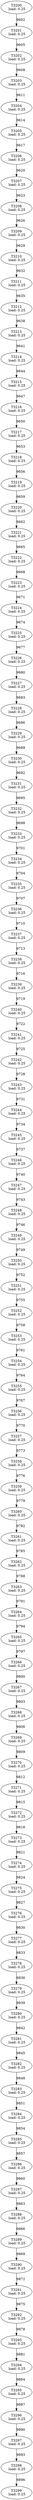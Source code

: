 digraph taskgraph {
	T3200 [label= "T3200\n load: 0.25"];
	T3201 [label= "T3201\n load: 0.25"];
	T3200 -> T3201[label=9602];
	T3202 [label= "T3202\n load: 0.25"];
	T3201 -> T3202[label=9605];
	T3203 [label= "T3203\n load: 0.25"];
	T3202 -> T3203[label=9608];
	T3204 [label= "T3204\n load: 0.25"];
	T3203 -> T3204[label=9611];
	T3205 [label= "T3205\n load: 0.25"];
	T3204 -> T3205[label=9614];
	T3206 [label= "T3206\n load: 0.25"];
	T3205 -> T3206[label=9617];
	T3207 [label= "T3207\n load: 0.25"];
	T3206 -> T3207[label=9620];
	T3208 [label= "T3208\n load: 0.25"];
	T3207 -> T3208[label=9623];
	T3209 [label= "T3209\n load: 0.25"];
	T3208 -> T3209[label=9626];
	T3210 [label= "T3210\n load: 0.25"];
	T3209 -> T3210[label=9629];
	T3211 [label= "T3211\n load: 0.25"];
	T3210 -> T3211[label=9632];
	T3212 [label= "T3212\n load: 0.25"];
	T3211 -> T3212[label=9635];
	T3213 [label= "T3213\n load: 0.25"];
	T3212 -> T3213[label=9638];
	T3214 [label= "T3214\n load: 0.25"];
	T3213 -> T3214[label=9641];
	T3215 [label= "T3215\n load: 0.25"];
	T3214 -> T3215[label=9644];
	T3216 [label= "T3216\n load: 0.25"];
	T3215 -> T3216[label=9647];
	T3217 [label= "T3217\n load: 0.25"];
	T3216 -> T3217[label=9650];
	T3218 [label= "T3218\n load: 0.25"];
	T3217 -> T3218[label=9653];
	T3219 [label= "T3219\n load: 0.25"];
	T3218 -> T3219[label=9656];
	T3220 [label= "T3220\n load: 0.25"];
	T3219 -> T3220[label=9659];
	T3221 [label= "T3221\n load: 0.25"];
	T3220 -> T3221[label=9662];
	T3222 [label= "T3222\n load: 0.25"];
	T3221 -> T3222[label=9665];
	T3223 [label= "T3223\n load: 0.25"];
	T3222 -> T3223[label=9668];
	T3224 [label= "T3224\n load: 0.25"];
	T3223 -> T3224[label=9671];
	T3225 [label= "T3225\n load: 0.25"];
	T3224 -> T3225[label=9674];
	T3226 [label= "T3226\n load: 0.25"];
	T3225 -> T3226[label=9677];
	T3227 [label= "T3227\n load: 0.25"];
	T3226 -> T3227[label=9680];
	T3228 [label= "T3228\n load: 0.25"];
	T3227 -> T3228[label=9683];
	T3229 [label= "T3229\n load: 0.25"];
	T3228 -> T3229[label=9686];
	T3230 [label= "T3230\n load: 0.25"];
	T3229 -> T3230[label=9689];
	T3231 [label= "T3231\n load: 0.25"];
	T3230 -> T3231[label=9692];
	T3232 [label= "T3232\n load: 0.25"];
	T3231 -> T3232[label=9695];
	T3233 [label= "T3233\n load: 0.25"];
	T3232 -> T3233[label=9698];
	T3234 [label= "T3234\n load: 0.25"];
	T3233 -> T3234[label=9701];
	T3235 [label= "T3235\n load: 0.25"];
	T3234 -> T3235[label=9704];
	T3236 [label= "T3236\n load: 0.25"];
	T3235 -> T3236[label=9707];
	T3237 [label= "T3237\n load: 0.25"];
	T3236 -> T3237[label=9710];
	T3238 [label= "T3238\n load: 0.25"];
	T3237 -> T3238[label=9713];
	T3239 [label= "T3239\n load: 0.25"];
	T3238 -> T3239[label=9716];
	T3240 [label= "T3240\n load: 0.25"];
	T3239 -> T3240[label=9719];
	T3241 [label= "T3241\n load: 0.25"];
	T3240 -> T3241[label=9722];
	T3242 [label= "T3242\n load: 0.25"];
	T3241 -> T3242[label=9725];
	T3243 [label= "T3243\n load: 0.25"];
	T3242 -> T3243[label=9728];
	T3244 [label= "T3244\n load: 0.25"];
	T3243 -> T3244[label=9731];
	T3245 [label= "T3245\n load: 0.25"];
	T3244 -> T3245[label=9734];
	T3246 [label= "T3246\n load: 0.25"];
	T3245 -> T3246[label=9737];
	T3247 [label= "T3247\n load: 0.25"];
	T3246 -> T3247[label=9740];
	T3248 [label= "T3248\n load: 0.25"];
	T3247 -> T3248[label=9743];
	T3249 [label= "T3249\n load: 0.25"];
	T3248 -> T3249[label=9746];
	T3250 [label= "T3250\n load: 0.25"];
	T3249 -> T3250[label=9749];
	T3251 [label= "T3251\n load: 0.25"];
	T3250 -> T3251[label=9752];
	T3252 [label= "T3252\n load: 0.25"];
	T3251 -> T3252[label=9755];
	T3253 [label= "T3253\n load: 0.25"];
	T3252 -> T3253[label=9758];
	T3254 [label= "T3254\n load: 0.25"];
	T3253 -> T3254[label=9761];
	T3255 [label= "T3255\n load: 0.25"];
	T3254 -> T3255[label=9764];
	T3256 [label= "T3256\n load: 0.25"];
	T3255 -> T3256[label=9767];
	T3257 [label= "T3257\n load: 0.25"];
	T3256 -> T3257[label=9770];
	T3258 [label= "T3258\n load: 0.25"];
	T3257 -> T3258[label=9773];
	T3259 [label= "T3259\n load: 0.25"];
	T3258 -> T3259[label=9776];
	T3260 [label= "T3260\n load: 0.25"];
	T3259 -> T3260[label=9779];
	T3261 [label= "T3261\n load: 0.25"];
	T3260 -> T3261[label=9782];
	T3262 [label= "T3262\n load: 0.25"];
	T3261 -> T3262[label=9785];
	T3263 [label= "T3263\n load: 0.25"];
	T3262 -> T3263[label=9788];
	T3264 [label= "T3264\n load: 0.25"];
	T3263 -> T3264[label=9791];
	T3265 [label= "T3265\n load: 0.25"];
	T3264 -> T3265[label=9794];
	T3266 [label= "T3266\n load: 0.25"];
	T3265 -> T3266[label=9797];
	T3267 [label= "T3267\n load: 0.25"];
	T3266 -> T3267[label=9800];
	T3268 [label= "T3268\n load: 0.25"];
	T3267 -> T3268[label=9803];
	T3269 [label= "T3269\n load: 0.25"];
	T3268 -> T3269[label=9806];
	T3270 [label= "T3270\n load: 0.25"];
	T3269 -> T3270[label=9809];
	T3271 [label= "T3271\n load: 0.25"];
	T3270 -> T3271[label=9812];
	T3272 [label= "T3272\n load: 0.25"];
	T3271 -> T3272[label=9815];
	T3273 [label= "T3273\n load: 0.25"];
	T3272 -> T3273[label=9818];
	T3274 [label= "T3274\n load: 0.25"];
	T3273 -> T3274[label=9821];
	T3275 [label= "T3275\n load: 0.25"];
	T3274 -> T3275[label=9824];
	T3276 [label= "T3276\n load: 0.25"];
	T3275 -> T3276[label=9827];
	T3277 [label= "T3277\n load: 0.25"];
	T3276 -> T3277[label=9830];
	T3278 [label= "T3278\n load: 0.25"];
	T3277 -> T3278[label=9833];
	T3279 [label= "T3279\n load: 0.25"];
	T3278 -> T3279[label=9836];
	T3280 [label= "T3280\n load: 0.25"];
	T3279 -> T3280[label=9839];
	T3281 [label= "T3281\n load: 0.25"];
	T3280 -> T3281[label=9842];
	T3282 [label= "T3282\n load: 0.25"];
	T3281 -> T3282[label=9845];
	T3283 [label= "T3283\n load: 0.25"];
	T3282 -> T3283[label=9848];
	T3284 [label= "T3284\n load: 0.25"];
	T3283 -> T3284[label=9851];
	T3285 [label= "T3285\n load: 0.25"];
	T3284 -> T3285[label=9854];
	T3286 [label= "T3286\n load: 0.25"];
	T3285 -> T3286[label=9857];
	T3287 [label= "T3287\n load: 0.25"];
	T3286 -> T3287[label=9860];
	T3288 [label= "T3288\n load: 0.25"];
	T3287 -> T3288[label=9863];
	T3289 [label= "T3289\n load: 0.25"];
	T3288 -> T3289[label=9866];
	T3290 [label= "T3290\n load: 0.25"];
	T3289 -> T3290[label=9869];
	T3291 [label= "T3291\n load: 0.25"];
	T3290 -> T3291[label=9872];
	T3292 [label= "T3292\n load: 0.25"];
	T3291 -> T3292[label=9875];
	T3293 [label= "T3293\n load: 0.25"];
	T3292 -> T3293[label=9878];
	T3294 [label= "T3294\n load: 0.25"];
	T3293 -> T3294[label=9881];
	T3295 [label= "T3295\n load: 0.25"];
	T3294 -> T3295[label=9884];
	T3296 [label= "T3296\n load: 0.25"];
	T3295 -> T3296[label=9887];
	T3297 [label= "T3297\n load: 0.25"];
	T3296 -> T3297[label=9890];
	T3298 [label= "T3298\n load: 0.25"];
	T3297 -> T3298[label=9893];
	T3299 [label= "T3299\n load: 0.25"];
	T3298 -> T3299[label=9896];
}